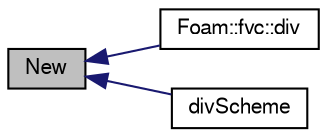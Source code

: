 digraph "New"
{
  bgcolor="transparent";
  edge [fontname="FreeSans",fontsize="10",labelfontname="FreeSans",labelfontsize="10"];
  node [fontname="FreeSans",fontsize="10",shape=record];
  rankdir="LR";
  Node112 [label="New",height=0.2,width=0.4,color="black", fillcolor="grey75", style="filled", fontcolor="black"];
  Node112 -> Node113 [dir="back",color="midnightblue",fontsize="10",style="solid",fontname="FreeSans"];
  Node113 [label="Foam::fvc::div",height=0.2,width=0.4,color="black",URL="$a21134.html#a41f00cc6e3b5ef2e6617bf5db3cc4c81"];
  Node112 -> Node114 [dir="back",color="midnightblue",fontsize="10",style="solid",fontname="FreeSans"];
  Node114 [label="divScheme",height=0.2,width=0.4,color="black",URL="$a22506.html#ad2b64fa329371ff43730de25827ba724",tooltip="Construct from mesh and Istream. "];
}
